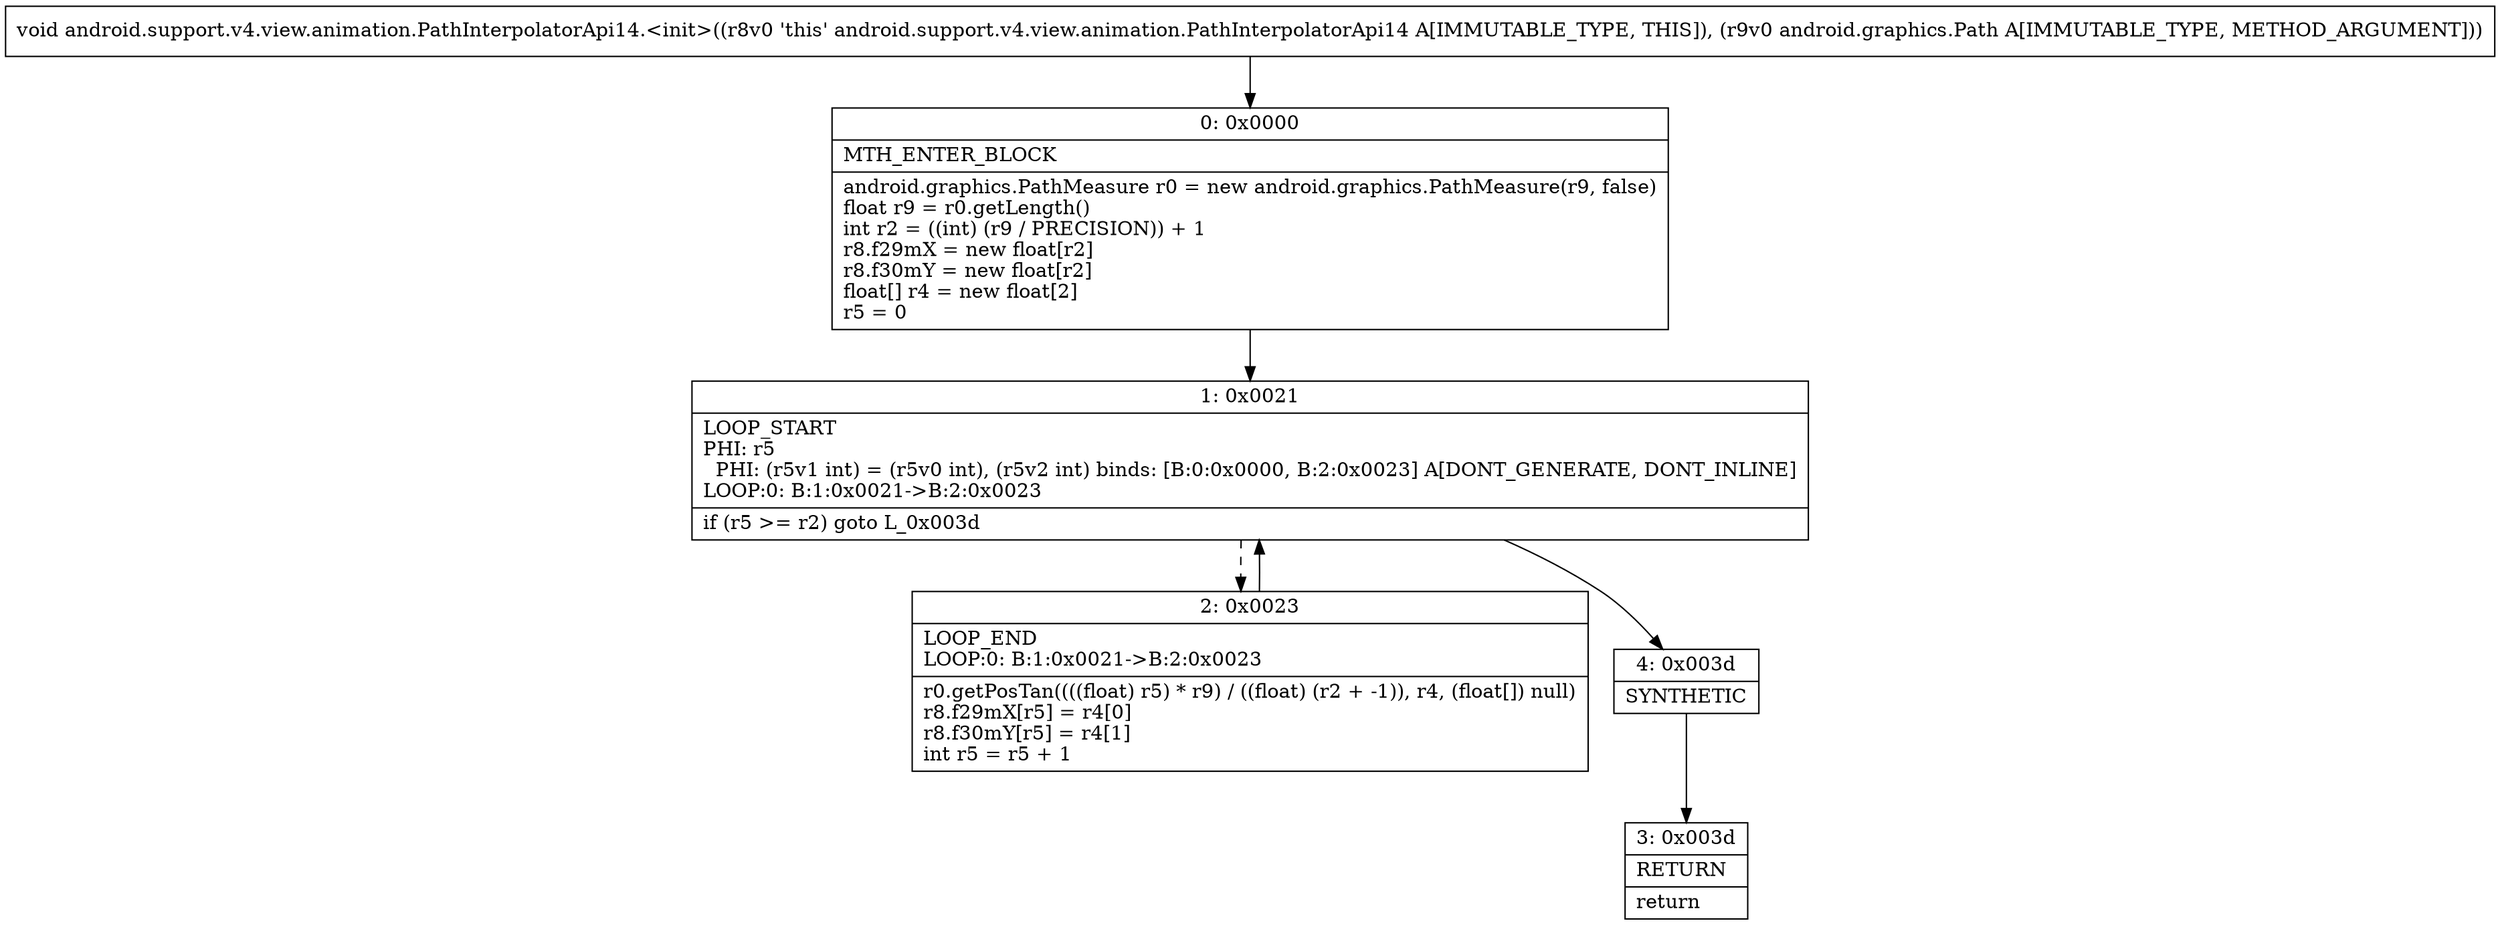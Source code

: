 digraph "CFG forandroid.support.v4.view.animation.PathInterpolatorApi14.\<init\>(Landroid\/graphics\/Path;)V" {
Node_0 [shape=record,label="{0\:\ 0x0000|MTH_ENTER_BLOCK\l|android.graphics.PathMeasure r0 = new android.graphics.PathMeasure(r9, false)\lfloat r9 = r0.getLength()\lint r2 = ((int) (r9 \/ PRECISION)) + 1\lr8.f29mX = new float[r2]\lr8.f30mY = new float[r2]\lfloat[] r4 = new float[2]\lr5 = 0\l}"];
Node_1 [shape=record,label="{1\:\ 0x0021|LOOP_START\lPHI: r5 \l  PHI: (r5v1 int) = (r5v0 int), (r5v2 int) binds: [B:0:0x0000, B:2:0x0023] A[DONT_GENERATE, DONT_INLINE]\lLOOP:0: B:1:0x0021\-\>B:2:0x0023\l|if (r5 \>= r2) goto L_0x003d\l}"];
Node_2 [shape=record,label="{2\:\ 0x0023|LOOP_END\lLOOP:0: B:1:0x0021\-\>B:2:0x0023\l|r0.getPosTan((((float) r5) * r9) \/ ((float) (r2 + \-1)), r4, (float[]) null)\lr8.f29mX[r5] = r4[0]\lr8.f30mY[r5] = r4[1]\lint r5 = r5 + 1\l}"];
Node_3 [shape=record,label="{3\:\ 0x003d|RETURN\l|return\l}"];
Node_4 [shape=record,label="{4\:\ 0x003d|SYNTHETIC\l}"];
MethodNode[shape=record,label="{void android.support.v4.view.animation.PathInterpolatorApi14.\<init\>((r8v0 'this' android.support.v4.view.animation.PathInterpolatorApi14 A[IMMUTABLE_TYPE, THIS]), (r9v0 android.graphics.Path A[IMMUTABLE_TYPE, METHOD_ARGUMENT])) }"];
MethodNode -> Node_0;
Node_0 -> Node_1;
Node_1 -> Node_2[style=dashed];
Node_1 -> Node_4;
Node_2 -> Node_1;
Node_4 -> Node_3;
}

